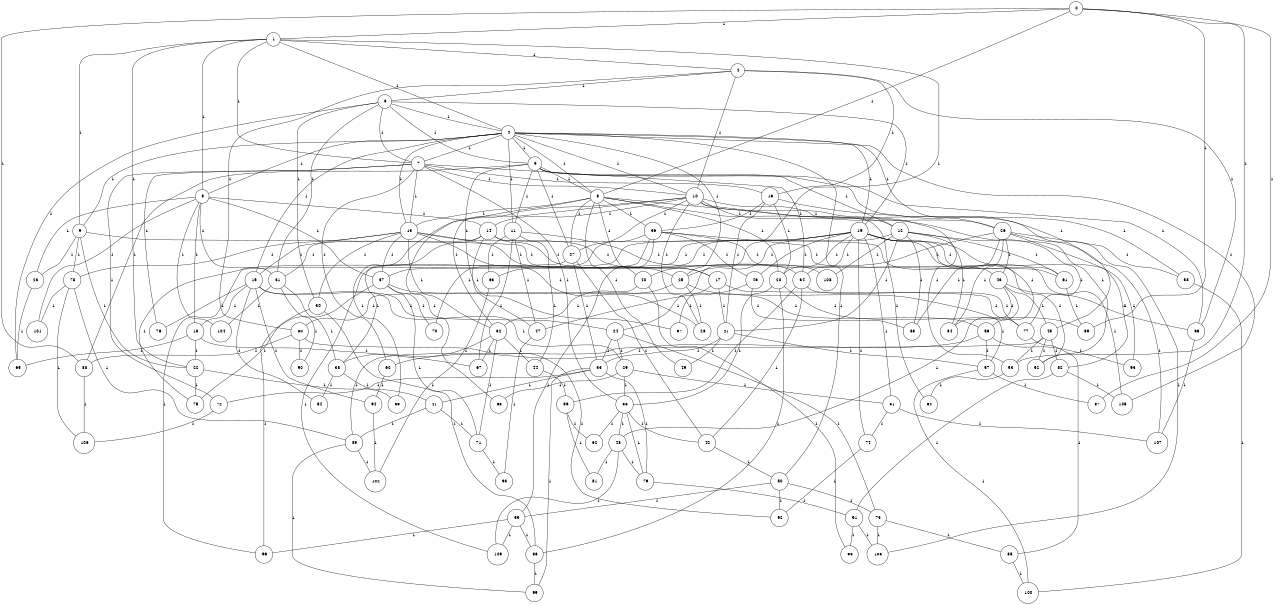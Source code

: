 graph G {
size="8.5,11;"
ratio = "expand;"
fixedsize="true;"
overlap="scale;"
node[shape=circle,width=.12,hight=.12,fontsize=12]
edge[fontsize=12]

0[label=" 0" color=black, pos="1.9239713,0.63384867!"];
1[label=" 1" color=black, pos="0.99760176,1.2259151!"];
2[label=" 2" color=black, pos="0.50772662,0.26447949!"];
3[label=" 3" color=black, pos="0.57272843,2.2014049!"];
4[label=" 4" color=black, pos="0.26180139,2.8418447!"];
5[label=" 5" color=black, pos="1.384543,1.4354111!"];
6[label=" 6" color=black, pos="0.47841176,1.9415607!"];
7[label=" 7" color=black, pos="2.1457591,2.7939964!"];
8[label=" 8" color=black, pos="2.0808038,1.9399344!"];
9[label=" 9" color=black, pos="1.4928204,0.30940817!"];
10[label=" 10" color=black, pos="1.2829765,0.41857926!"];
11[label=" 11" color=black, pos="0.9302648,1.4446784!"];
12[label=" 12" color=black, pos="1.1298281,2.0820204!"];
13[label=" 13" color=black, pos="2.4347314,2.7636701!"];
14[label=" 14" color=black, pos="1.548476,0.16384242!"];
15[label=" 15" color=black, pos="1.2235486,1.7639654!"];
16[label=" 16" color=black, pos="2.3856839,2.3827579!"];
17[label=" 17" color=black, pos="1.8697494,0.87905131!"];
18[label=" 18" color=black, pos="1.2660538,0.0084307771!"];
19[label=" 19" color=black, pos="1.9176148,0.38838478!"];
20[label=" 20" color=black, pos="2.7396323,0.56181393!"];
21[label=" 21" color=black, pos="0.98783665,2.0875069!"];
22[label=" 22" color=black, pos="2.0307148,2.2305477!"];
23[label=" 23" color=black, pos="0.20918815,1.5586158!"];
24[label=" 24" color=black, pos="2.698413,0.47337637!"];
25[label=" 25" color=black, pos="1.6335398,2.7208884!"];
26[label=" 26" color=black, pos="2.6500583,1.0959122!"];
27[label=" 27" color=black, pos="2.1824283,1.6151159!"];
28[label=" 28" color=black, pos="1.9547021,2.0964244!"];
29[label=" 29" color=black, pos="2.5024138,2.4788514!"];
30[label=" 30" color=black, pos="0.4352806,1.787392!"];
31[label=" 31" color=black, pos="2.7039123,1.2393408!"];
32[label=" 32" color=black, pos="1.2873816,0.9704878!"];
33[label=" 33" color=black, pos="2.0651449,0.82051504!"];
34[label=" 34" color=black, pos="2.4206953,1.2828761!"];
35[label=" 35" color=black, pos="1.4007243,2.5251843!"];
36[label=" 36" color=black, pos="2.0749218,2.2979652!"];
37[label=" 37" color=black, pos="2.80554,1.1104642!"];
38[label=" 38" color=black, pos="0.48621578,0.88528929!"];
39[label=" 39" color=black, pos="0.24386411,2.5924534!"];
40[label=" 40" color=black, pos="0.83734728,2.4521671!"];
41[label=" 41" color=black, pos="0.25431736,0.61769524!"];
42[label=" 42" color=black, pos="2.1891094,2.2781363!"];
43[label=" 43" color=black, pos="2.7985633,2.94526!"];
44[label=" 44" color=black, pos="2.4249293,2.4508207!"];
45[label=" 45" color=black, pos="2.0200419,0.47128978!"];
46[label=" 46" color=black, pos="1.4591412,1.6963857!"];
47[label=" 47" color=black, pos="0.48120918,1.234251!"];
48[label=" 48" color=black, pos="2.8517803,2.2210486!"];
49[label=" 49" color=black, pos="1.9591002,0.78111033!"];
50[label=" 50" color=black, pos="0.73931517,1.7380433!"];
51[label=" 51" color=black, pos="0.86256724,0.41136361!"];
52[label=" 52" color=black, pos="0.92652854,2.5179658!"];
53[label=" 53" color=black, pos="0.42346925,1.452828!"];
54[label=" 54" color=black, pos="1.3458346,0.58561577!"];
55[label=" 55" color=black, pos="1.4380529,0.14560026!"];
56[label=" 56" color=black, pos="0.50628484,2.3959308!"];
57[label=" 57" color=black, pos="0.20539267,1.6135947!"];
58[label=" 58" color=black, pos="1.2362878,2.4825863!"];
59[label=" 59" color=black, pos="1.0349412,1.3863516!"];
60[label=" 60" color=black, pos="2.7561343,1.9080401!"];
61[label=" 61" color=black, pos="2.8935729,0.062213983!"];
62[label=" 62" color=black, pos="0.51008192,2.0664513!"];
63[label=" 63" color=black, pos="1.4676965,1.237968!"];
64[label=" 64" color=black, pos="0.57870041,1.4393664!"];
65[label=" 65" color=black, pos="0.81093997,2.7288009!"];
66[label=" 66" color=black, pos="1.404599,0.14608284!"];
67[label=" 67" color=black, pos="1.1053372,2.40101!"];
68[label=" 68" color=black, pos="2.4367518,2.041075!"];
69[label=" 69" color=black, pos="1.6699183,0.56973215!"];
70[label=" 70" color=black, pos="0.75111876,2.128135!"];
71[label=" 71" color=black, pos="1.848235,1.1927966!"];
72[label=" 72" color=black, pos="1.7331913e-06,0.21102852!"];
73[label=" 73" color=black, pos="0.68512414,2.8581695!"];
74[label=" 74" color=black, pos="2.1512167,2.5292633!"];
75[label=" 75" color=black, pos="2.5366868,1.1180254!"];
76[label=" 76" color=black, pos="1.2393234,0.30376316!"];
77[label=" 77" color=black, pos="0.26238946,2.0892419!"];
78[label=" 78" color=black, pos="0.50967877,1.2323235!"];
79[label=" 79" color=black, pos="2.5834798,1.7848492!"];
80[label=" 80" color=black, pos="2.0572832,1.3944232!"];
81[label=" 81" color=black, pos="2.9357072,0.83213047!"];
82[label=" 82" color=black, pos="1.2568451,1.3434778!"];
83[label=" 83" color=black, pos="1.2916671,0.76697033!"];
84[label=" 84" color=black, pos="2.6206037,2.4402321!"];
85[label=" 85" color=black, pos="1.9442288,2.8965014!"];
86[label=" 86" color=black, pos="0.74685087,0.81182137!"];
87[label=" 87" color=black, pos="0.55394506,0.91381219!"];
88[label=" 88" color=black, pos="1.5925483,1.3536356!"];
89[label=" 89" color=black, pos="2.5608282,2.6151794!"];
90[label=" 90" color=black, pos="0.54715986,2.611205!"];
91[label=" 91" color=black, pos="0.42016055,0.36981741!"];
92[label=" 92" color=black, pos="2.4489089,0.92375751!"];
93[label=" 93" color=black, pos="1.3395236,0.84704524!"];
94[label=" 94" color=black, pos="0.94908384,1.4167051!"];
95[label=" 95" color=black, pos="0.25553721,1.1142572!"];
96[label=" 96" color=black, pos="0.63875272,1.376341!"];
97[label=" 97" color=black, pos="1.6536588,0.017254084!"];
98[label=" 98" color=black, pos="0.95017773,0.039645628!"];
99[label=" 99" color=black, pos="1.0066345,2.4111026!"];
100[label=" 100" color=black, pos="0.21951259,0.84868099!"];
101[label=" 101" color=black, pos="0.15511901,1.6454106!"];
102[label=" 102" color=black, pos="2.3545928,0.60723175!"];
103[label=" 103" color=black, pos="2.392633,0.45821559!"];
104[label=" 104" color=black, pos="0.18938166,2.2309666!"];
105[label=" 105" color=black, pos="2.8260771,0.043859164!"];
106[label=" 106" color=black, pos="1.8766798,2.1465931!"];
107[label=" 107" color=black, pos="1.4929678,1.3388576!"];
108[label=" 108" color=black, pos="2.8925558,1.2715166!"];
109[label=" 109" color=black, pos="2.8832648,2.1518776!"];
0--1[label="1"]
0--8[label="1"]
0--53[label="1"]
0--69[label="1"]
0--87[label="1"]
0--88[label="1"]
1--2[label="1"]
1--4[label="1"]
1--5[label="1"]
1--7[label="1"]
1--9[label="1"]
1--22[label="1"]
1--24[label="1"]
2--3[label="1"]
2--10[label="1"]
2--16[label="1"]
2--66[label="1"]
2--80[label="1"]
3--4[label="1"]
3--6[label="1"]
3--7[label="1"]
3--19[label="1"]
3--30[label="1"]
3--31[label="1"]
3--65[label="1"]
4--5[label="1"]
4--6[label="1"]
4--7[label="1"]
4--8[label="1"]
4--9[label="1"]
4--10[label="1"]
4--11[label="1"]
4--13[label="1"]
4--15[label="1"]
4--19[label="1"]
4--25[label="1"]
4--26[label="1"]
4--50[label="1"]
4--105[label="1"]
5--14[label="1"]
5--18[label="1"]
5--23[label="1"]
5--31[label="1"]
5--37[label="1"]
5--101[label="1"]
5--104[label="1"]
6--8[label="1"]
6--11[label="1"]
6--12[label="1"]
6--27[label="1"]
6--45[label="1"]
6--66[label="1"]
6--88[label="1"]
6--97[label="1"]
7--10[label="1"]
7--13[label="1"]
7--16[label="1"]
7--34[label="1"]
7--35[label="1"]
7--60[label="1"]
7--72[label="1"]
7--76[label="1"]
8--13[label="1"]
8--20[label="1"]
8--27[label="1"]
8--36[label="1"]
8--40[label="1"]
8--49[label="1"]
8--52[label="1"]
8--64[label="1"]
8--68[label="1"]
9--17[label="1"]
9--22[label="1"]
9--23[label="1"]
9--78[label="1"]
10--12[label="1"]
10--14[label="1"]
10--26[label="1"]
10--27[label="1"]
10--28[label="1"]
10--32[label="1"]
10--39[label="1"]
10--53[label="1"]
10--103[label="1"]
11--44[label="1"]
11--47[label="1"]
11--63[label="1"]
11--67[label="1"]
11--108[label="1"]
12--21[label="1"]
12--37[label="1"]
12--61[label="1"]
12--77[label="1"]
12--83[label="1"]
12--84[label="1"]
12--108[label="1"]
13--15[label="1"]
13--25[label="1"]
13--28[label="1"]
13--30[label="1"]
13--32[label="1"]
13--34[label="1"]
13--37[label="1"]
13--78[label="1"]
14--17[label="1"]
14--31[label="1"]
14--38[label="1"]
14--47[label="1"]
14--105[label="1"]
15--18[label="1"]
15--24[label="1"]
15--29[label="1"]
15--54[label="1"]
15--76[label="1"]
15--94[label="1"]
16--20[label="1"]
16--21[label="1"]
16--36[label="1"]
16--58[label="1"]
17--21[label="1"]
17--77[label="1"]
17--97[label="1"]
18--22[label="1"]
18--65[label="1"]
18--67[label="1"]
19--20[label="1"]
19--25[label="1"]
19--34[label="1"]
19--46[label="1"]
19--51[label="1"]
19--52[label="1"]
19--56[label="1"]
19--61[label="1"]
19--63[label="1"]
19--74[label="1"]
19--75[label="1"]
19--93[label="1"]
20--35[label="1"]
20--69[label="1"]
20--86[label="1"]
21--33[label="1"]
21--49[label="1"]
21--57[label="1"]
22--41[label="1"]
22--75[label="1"]
23--65[label="1"]
24--29[label="1"]
24--33[label="1"]
24--73[label="1"]
25--28[label="1"]
25--32[label="1"]
25--57[label="1"]
26--40[label="1"]
26--43[label="1"]
26--58[label="1"]
26--82[label="1"]
26--83[label="1"]
26--84[label="1"]
26--107[label="1"]
27--33[label="1"]
27--42[label="1"]
27--96[label="1"]
29--35[label="1"]
29--51[label="1"]
29--68[label="1"]
30--86[label="1"]
30--96[label="1"]
31--38[label="1"]
31--90[label="1"]
31--104[label="1"]
32--38[label="1"]
32--44[label="1"]
32--67[label="1"]
32--71[label="1"]
33--41[label="1"]
33--72[label="1"]
33--79[label="1"]
33--99[label="1"]
34--42[label="1"]
34--59[label="1"]
34--77[label="1"]
35--42[label="1"]
35--48[label="1"]
35--62[label="1"]
35--79[label="1"]
36--43[label="1"]
36--46[label="1"]
36--55[label="1"]
36--61[label="1"]
36--70[label="1"]
36--109[label="1"]
37--56[label="1"]
37--70[label="1"]
37--71[label="1"]
37--75[label="1"]
38--39[label="1"]
38--54[label="1"]
40--80[label="1"]
40--95[label="1"]
41--71[label="1"]
41--89[label="1"]
42--50[label="1"]
43--45[label="1"]
43--48[label="1"]
43--66[label="1"]
43--84[label="1"]
44--59[label="1"]
45--52[label="1"]
45--53[label="1"]
45--82[label="1"]
45--89[label="1"]
46--47[label="1"]
46--83[label="1"]
47--98[label="1"]
48--79[label="1"]
48--81[label="1"]
48--109[label="1"]
50--55[label="1"]
50--73[label="1"]
50--92[label="1"]
51--74[label="1"]
51--107[label="1"]
53--64[label="1"]
55--86[label="1"]
55--96[label="1"]
55--109[label="1"]
56--57[label="1"]
56--60[label="1"]
56--93[label="1"]
57--87[label="1"]
57--100[label="1"]
58--100[label="1"]
59--62[label="1"]
59--81[label="1"]
60--94[label="1"]
61--69[label="1"]
63--102[label="1"]
66--107[label="1"]
71--98[label="1"]
72--106[label="1"]
73--85[label="1"]
73--103[label="1"]
74--92[label="1"]
77--85[label="1"]
78--89[label="1"]
78--101[label="1"]
78--106[label="1"]
79--91[label="1"]
80--88[label="1"]
80--90[label="1"]
80--92[label="1"]
82--91[label="1"]
82--105[label="1"]
85--100[label="1"]
86--99[label="1"]
88--106[label="1"]
89--99[label="1"]
89--102[label="1"]
91--95[label="1"]
91--103[label="1"]
94--102[label="1"]

}
